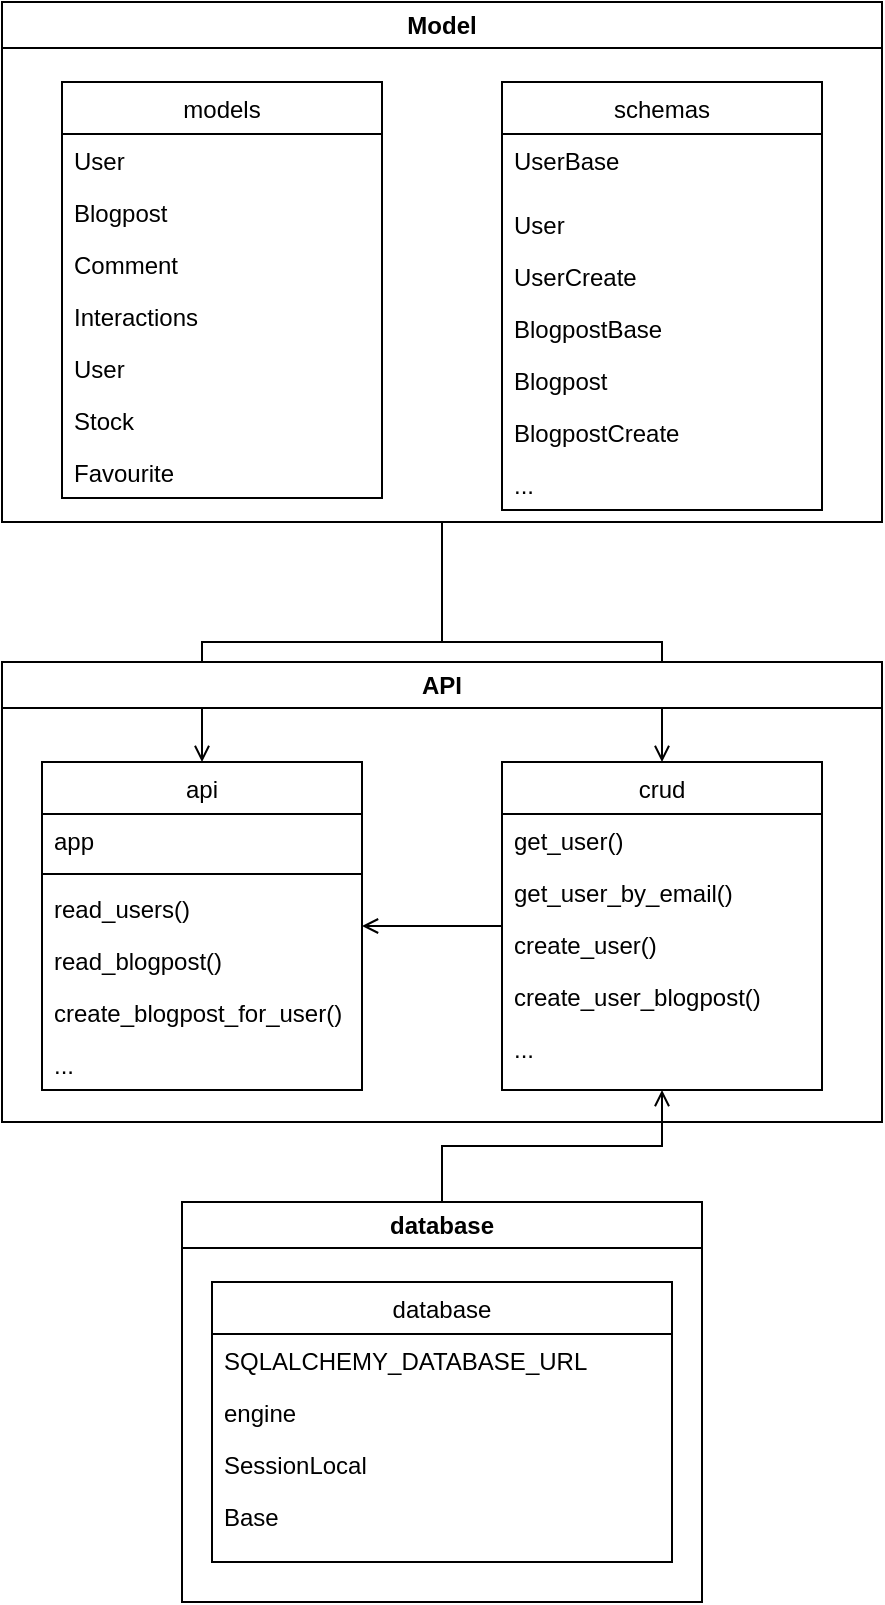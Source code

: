 <mxfile version="20.6.0" type="device"><diagram id="C5RBs43oDa-KdzZeNtuy" name="Page-1"><mxGraphModel dx="739" dy="685" grid="1" gridSize="10" guides="1" tooltips="1" connect="1" arrows="1" fold="1" page="1" pageScale="1" pageWidth="827" pageHeight="1169" math="0" shadow="0"><root><mxCell id="WIyWlLk6GJQsqaUBKTNV-0"/><mxCell id="WIyWlLk6GJQsqaUBKTNV-1" parent="WIyWlLk6GJQsqaUBKTNV-0"/><mxCell id="0ST7KyanePB2QqFXzG4S-54" style="edgeStyle=orthogonalEdgeStyle;rounded=0;orthogonalLoop=1;jettySize=auto;html=1;entryX=0.5;entryY=0;entryDx=0;entryDy=0;endArrow=open;endFill=0;" edge="1" parent="WIyWlLk6GJQsqaUBKTNV-1" source="0ST7KyanePB2QqFXzG4S-38" target="0ST7KyanePB2QqFXzG4S-20"><mxGeometry relative="1" as="geometry"/></mxCell><mxCell id="0ST7KyanePB2QqFXzG4S-102" style="edgeStyle=orthogonalEdgeStyle;rounded=0;orthogonalLoop=1;jettySize=auto;html=1;endArrow=open;endFill=0;" edge="1" parent="WIyWlLk6GJQsqaUBKTNV-1" source="0ST7KyanePB2QqFXzG4S-38" target="0ST7KyanePB2QqFXzG4S-26"><mxGeometry relative="1" as="geometry"/></mxCell><mxCell id="0ST7KyanePB2QqFXzG4S-38" value="Model" style="swimlane;whiteSpace=wrap;html=1;" vertex="1" parent="WIyWlLk6GJQsqaUBKTNV-1"><mxGeometry x="100" y="60" width="440" height="260" as="geometry"/></mxCell><mxCell id="0ST7KyanePB2QqFXzG4S-6" value="models" style="swimlane;fontStyle=0;align=center;verticalAlign=top;childLayout=stackLayout;horizontal=1;startSize=26;horizontalStack=0;resizeParent=1;resizeLast=0;collapsible=1;marginBottom=0;rounded=0;shadow=0;strokeWidth=1;" vertex="1" parent="0ST7KyanePB2QqFXzG4S-38"><mxGeometry x="30" y="40" width="160" height="208" as="geometry"><mxRectangle x="130" y="380" width="160" height="26" as="alternateBounds"/></mxGeometry></mxCell><mxCell id="0ST7KyanePB2QqFXzG4S-56" value="User" style="text;align=left;verticalAlign=top;spacingLeft=4;spacingRight=4;overflow=hidden;rotatable=0;points=[[0,0.5],[1,0.5]];portConstraint=eastwest;rounded=0;shadow=0;html=0;" vertex="1" parent="0ST7KyanePB2QqFXzG4S-6"><mxGeometry y="26" width="160" height="26" as="geometry"/></mxCell><mxCell id="0ST7KyanePB2QqFXzG4S-68" value="Blogpost" style="text;align=left;verticalAlign=top;spacingLeft=4;spacingRight=4;overflow=hidden;rotatable=0;points=[[0,0.5],[1,0.5]];portConstraint=eastwest;rounded=0;shadow=0;html=0;" vertex="1" parent="0ST7KyanePB2QqFXzG4S-6"><mxGeometry y="52" width="160" height="26" as="geometry"/></mxCell><mxCell id="0ST7KyanePB2QqFXzG4S-69" value="Comment" style="text;align=left;verticalAlign=top;spacingLeft=4;spacingRight=4;overflow=hidden;rotatable=0;points=[[0,0.5],[1,0.5]];portConstraint=eastwest;rounded=0;shadow=0;html=0;" vertex="1" parent="0ST7KyanePB2QqFXzG4S-6"><mxGeometry y="78" width="160" height="26" as="geometry"/></mxCell><mxCell id="0ST7KyanePB2QqFXzG4S-7" value="Interactions" style="text;align=left;verticalAlign=top;spacingLeft=4;spacingRight=4;overflow=hidden;rotatable=0;points=[[0,0.5],[1,0.5]];portConstraint=eastwest;" vertex="1" parent="0ST7KyanePB2QqFXzG4S-6"><mxGeometry y="104" width="160" height="26" as="geometry"/></mxCell><mxCell id="0ST7KyanePB2QqFXzG4S-8" value="User" style="text;align=left;verticalAlign=top;spacingLeft=4;spacingRight=4;overflow=hidden;rotatable=0;points=[[0,0.5],[1,0.5]];portConstraint=eastwest;rounded=0;shadow=0;html=0;" vertex="1" parent="0ST7KyanePB2QqFXzG4S-6"><mxGeometry y="130" width="160" height="26" as="geometry"/></mxCell><mxCell id="0ST7KyanePB2QqFXzG4S-70" value="Stock" style="text;align=left;verticalAlign=top;spacingLeft=4;spacingRight=4;overflow=hidden;rotatable=0;points=[[0,0.5],[1,0.5]];portConstraint=eastwest;rounded=0;shadow=0;html=0;" vertex="1" parent="0ST7KyanePB2QqFXzG4S-6"><mxGeometry y="156" width="160" height="26" as="geometry"/></mxCell><mxCell id="0ST7KyanePB2QqFXzG4S-71" value="Favourite" style="text;align=left;verticalAlign=top;spacingLeft=4;spacingRight=4;overflow=hidden;rotatable=0;points=[[0,0.5],[1,0.5]];portConstraint=eastwest;rounded=0;shadow=0;html=0;" vertex="1" parent="0ST7KyanePB2QqFXzG4S-6"><mxGeometry y="182" width="160" height="26" as="geometry"/></mxCell><mxCell id="0ST7KyanePB2QqFXzG4S-80" value="schemas" style="swimlane;fontStyle=0;align=center;verticalAlign=top;childLayout=stackLayout;horizontal=1;startSize=26;horizontalStack=0;resizeParent=1;resizeLast=0;collapsible=1;marginBottom=0;rounded=0;shadow=0;strokeWidth=1;" vertex="1" parent="0ST7KyanePB2QqFXzG4S-38"><mxGeometry x="250" y="40" width="160" height="214" as="geometry"><mxRectangle x="130" y="380" width="160" height="26" as="alternateBounds"/></mxGeometry></mxCell><mxCell id="0ST7KyanePB2QqFXzG4S-81" value="UserBase" style="text;align=left;verticalAlign=top;spacingLeft=4;spacingRight=4;overflow=hidden;rotatable=0;points=[[0,0.5],[1,0.5]];portConstraint=eastwest;rounded=0;shadow=0;html=0;" vertex="1" parent="0ST7KyanePB2QqFXzG4S-80"><mxGeometry y="26" width="160" height="32" as="geometry"/></mxCell><mxCell id="0ST7KyanePB2QqFXzG4S-82" value="User" style="text;align=left;verticalAlign=top;spacingLeft=4;spacingRight=4;overflow=hidden;rotatable=0;points=[[0,0.5],[1,0.5]];portConstraint=eastwest;rounded=0;shadow=0;html=0;" vertex="1" parent="0ST7KyanePB2QqFXzG4S-80"><mxGeometry y="58" width="160" height="26" as="geometry"/></mxCell><mxCell id="0ST7KyanePB2QqFXzG4S-83" value="UserCreate" style="text;align=left;verticalAlign=top;spacingLeft=4;spacingRight=4;overflow=hidden;rotatable=0;points=[[0,0.5],[1,0.5]];portConstraint=eastwest;rounded=0;shadow=0;html=0;" vertex="1" parent="0ST7KyanePB2QqFXzG4S-80"><mxGeometry y="84" width="160" height="26" as="geometry"/></mxCell><mxCell id="0ST7KyanePB2QqFXzG4S-84" value="BlogpostBase" style="text;align=left;verticalAlign=top;spacingLeft=4;spacingRight=4;overflow=hidden;rotatable=0;points=[[0,0.5],[1,0.5]];portConstraint=eastwest;" vertex="1" parent="0ST7KyanePB2QqFXzG4S-80"><mxGeometry y="110" width="160" height="26" as="geometry"/></mxCell><mxCell id="0ST7KyanePB2QqFXzG4S-85" value="Blogpost" style="text;align=left;verticalAlign=top;spacingLeft=4;spacingRight=4;overflow=hidden;rotatable=0;points=[[0,0.5],[1,0.5]];portConstraint=eastwest;rounded=0;shadow=0;html=0;" vertex="1" parent="0ST7KyanePB2QqFXzG4S-80"><mxGeometry y="136" width="160" height="26" as="geometry"/></mxCell><mxCell id="0ST7KyanePB2QqFXzG4S-86" value="BlogpostCreate" style="text;align=left;verticalAlign=top;spacingLeft=4;spacingRight=4;overflow=hidden;rotatable=0;points=[[0,0.5],[1,0.5]];portConstraint=eastwest;rounded=0;shadow=0;html=0;" vertex="1" parent="0ST7KyanePB2QqFXzG4S-80"><mxGeometry y="162" width="160" height="26" as="geometry"/></mxCell><mxCell id="0ST7KyanePB2QqFXzG4S-87" value="..." style="text;align=left;verticalAlign=top;spacingLeft=4;spacingRight=4;overflow=hidden;rotatable=0;points=[[0,0.5],[1,0.5]];portConstraint=eastwest;rounded=0;shadow=0;html=0;" vertex="1" parent="0ST7KyanePB2QqFXzG4S-80"><mxGeometry y="188" width="160" height="26" as="geometry"/></mxCell><mxCell id="0ST7KyanePB2QqFXzG4S-39" value="API" style="swimlane;whiteSpace=wrap;html=1;" vertex="1" parent="WIyWlLk6GJQsqaUBKTNV-1"><mxGeometry x="100" y="390" width="440" height="230" as="geometry"/></mxCell><mxCell id="0ST7KyanePB2QqFXzG4S-20" value="api" style="swimlane;fontStyle=0;align=center;verticalAlign=top;childLayout=stackLayout;horizontal=1;startSize=26;horizontalStack=0;resizeParent=1;resizeLast=0;collapsible=1;marginBottom=0;rounded=0;shadow=0;strokeWidth=1;" vertex="1" parent="0ST7KyanePB2QqFXzG4S-39"><mxGeometry x="20" y="50" width="160" height="164" as="geometry"><mxRectangle x="130" y="380" width="160" height="26" as="alternateBounds"/></mxGeometry></mxCell><mxCell id="0ST7KyanePB2QqFXzG4S-21" value="app" style="text;align=left;verticalAlign=top;spacingLeft=4;spacingRight=4;overflow=hidden;rotatable=0;points=[[0,0.5],[1,0.5]];portConstraint=eastwest;" vertex="1" parent="0ST7KyanePB2QqFXzG4S-20"><mxGeometry y="26" width="160" height="26" as="geometry"/></mxCell><mxCell id="0ST7KyanePB2QqFXzG4S-23" value="" style="line;html=1;strokeWidth=1;align=left;verticalAlign=middle;spacingTop=-1;spacingLeft=3;spacingRight=3;rotatable=0;labelPosition=right;points=[];portConstraint=eastwest;" vertex="1" parent="0ST7KyanePB2QqFXzG4S-20"><mxGeometry y="52" width="160" height="8" as="geometry"/></mxCell><mxCell id="0ST7KyanePB2QqFXzG4S-25" value="read_users()" style="text;align=left;verticalAlign=top;spacingLeft=4;spacingRight=4;overflow=hidden;rotatable=0;points=[[0,0.5],[1,0.5]];portConstraint=eastwest;" vertex="1" parent="0ST7KyanePB2QqFXzG4S-20"><mxGeometry y="60" width="160" height="26" as="geometry"/></mxCell><mxCell id="0ST7KyanePB2QqFXzG4S-88" value="read_blogpost()" style="text;align=left;verticalAlign=top;spacingLeft=4;spacingRight=4;overflow=hidden;rotatable=0;points=[[0,0.5],[1,0.5]];portConstraint=eastwest;" vertex="1" parent="0ST7KyanePB2QqFXzG4S-20"><mxGeometry y="86" width="160" height="26" as="geometry"/></mxCell><mxCell id="0ST7KyanePB2QqFXzG4S-89" value="create_blogpost_for_user()" style="text;align=left;verticalAlign=top;spacingLeft=4;spacingRight=4;overflow=hidden;rotatable=0;points=[[0,0.5],[1,0.5]];portConstraint=eastwest;" vertex="1" parent="0ST7KyanePB2QqFXzG4S-20"><mxGeometry y="112" width="160" height="26" as="geometry"/></mxCell><mxCell id="0ST7KyanePB2QqFXzG4S-90" value="..." style="text;align=left;verticalAlign=top;spacingLeft=4;spacingRight=4;overflow=hidden;rotatable=0;points=[[0,0.5],[1,0.5]];portConstraint=eastwest;" vertex="1" parent="0ST7KyanePB2QqFXzG4S-20"><mxGeometry y="138" width="160" height="26" as="geometry"/></mxCell><mxCell id="0ST7KyanePB2QqFXzG4S-99" style="edgeStyle=orthogonalEdgeStyle;rounded=0;orthogonalLoop=1;jettySize=auto;html=1;endArrow=open;endFill=0;" edge="1" parent="0ST7KyanePB2QqFXzG4S-39" source="0ST7KyanePB2QqFXzG4S-26" target="0ST7KyanePB2QqFXzG4S-20"><mxGeometry relative="1" as="geometry"/></mxCell><mxCell id="0ST7KyanePB2QqFXzG4S-26" value="crud" style="swimlane;fontStyle=0;align=center;verticalAlign=top;childLayout=stackLayout;horizontal=1;startSize=26;horizontalStack=0;resizeParent=1;resizeLast=0;collapsible=1;marginBottom=0;rounded=0;shadow=0;strokeWidth=1;" vertex="1" parent="0ST7KyanePB2QqFXzG4S-39"><mxGeometry x="250" y="50" width="160" height="164" as="geometry"><mxRectangle x="130" y="380" width="160" height="26" as="alternateBounds"/></mxGeometry></mxCell><mxCell id="0ST7KyanePB2QqFXzG4S-31" value="get_user()" style="text;align=left;verticalAlign=top;spacingLeft=4;spacingRight=4;overflow=hidden;rotatable=0;points=[[0,0.5],[1,0.5]];portConstraint=eastwest;" vertex="1" parent="0ST7KyanePB2QqFXzG4S-26"><mxGeometry y="26" width="160" height="26" as="geometry"/></mxCell><mxCell id="0ST7KyanePB2QqFXzG4S-91" value="get_user_by_email()" style="text;align=left;verticalAlign=top;spacingLeft=4;spacingRight=4;overflow=hidden;rotatable=0;points=[[0,0.5],[1,0.5]];portConstraint=eastwest;" vertex="1" parent="0ST7KyanePB2QqFXzG4S-26"><mxGeometry y="52" width="160" height="26" as="geometry"/></mxCell><mxCell id="0ST7KyanePB2QqFXzG4S-96" value="create_user()" style="text;align=left;verticalAlign=top;spacingLeft=4;spacingRight=4;overflow=hidden;rotatable=0;points=[[0,0.5],[1,0.5]];portConstraint=eastwest;" vertex="1" parent="0ST7KyanePB2QqFXzG4S-26"><mxGeometry y="78" width="160" height="26" as="geometry"/></mxCell><mxCell id="0ST7KyanePB2QqFXzG4S-97" value="create_user_blogpost()" style="text;align=left;verticalAlign=top;spacingLeft=4;spacingRight=4;overflow=hidden;rotatable=0;points=[[0,0.5],[1,0.5]];portConstraint=eastwest;" vertex="1" parent="0ST7KyanePB2QqFXzG4S-26"><mxGeometry y="104" width="160" height="26" as="geometry"/></mxCell><mxCell id="0ST7KyanePB2QqFXzG4S-98" value="..." style="text;align=left;verticalAlign=top;spacingLeft=4;spacingRight=4;overflow=hidden;rotatable=0;points=[[0,0.5],[1,0.5]];portConstraint=eastwest;" vertex="1" parent="0ST7KyanePB2QqFXzG4S-26"><mxGeometry y="130" width="160" height="26" as="geometry"/></mxCell><mxCell id="0ST7KyanePB2QqFXzG4S-53" style="edgeStyle=orthogonalEdgeStyle;rounded=0;orthogonalLoop=1;jettySize=auto;html=1;entryX=0.5;entryY=1;entryDx=0;entryDy=0;endArrow=open;endFill=0;" edge="1" parent="WIyWlLk6GJQsqaUBKTNV-1" source="0ST7KyanePB2QqFXzG4S-40" target="0ST7KyanePB2QqFXzG4S-26"><mxGeometry relative="1" as="geometry"/></mxCell><mxCell id="0ST7KyanePB2QqFXzG4S-40" value="database" style="swimlane;whiteSpace=wrap;html=1;" vertex="1" parent="WIyWlLk6GJQsqaUBKTNV-1"><mxGeometry x="190" y="660" width="260" height="200" as="geometry"/></mxCell><mxCell id="0ST7KyanePB2QqFXzG4S-32" value="database" style="swimlane;fontStyle=0;align=center;verticalAlign=top;childLayout=stackLayout;horizontal=1;startSize=26;horizontalStack=0;resizeParent=1;resizeLast=0;collapsible=1;marginBottom=0;rounded=0;shadow=0;strokeWidth=1;" vertex="1" parent="0ST7KyanePB2QqFXzG4S-40"><mxGeometry x="15" y="40" width="230" height="140" as="geometry"><mxRectangle x="130" y="380" width="160" height="26" as="alternateBounds"/></mxGeometry></mxCell><mxCell id="0ST7KyanePB2QqFXzG4S-33" value="SQLALCHEMY_DATABASE_URL" style="text;align=left;verticalAlign=top;spacingLeft=4;spacingRight=4;overflow=hidden;rotatable=0;points=[[0,0.5],[1,0.5]];portConstraint=eastwest;" vertex="1" parent="0ST7KyanePB2QqFXzG4S-32"><mxGeometry y="26" width="230" height="26" as="geometry"/></mxCell><mxCell id="0ST7KyanePB2QqFXzG4S-34" value="engine" style="text;align=left;verticalAlign=top;spacingLeft=4;spacingRight=4;overflow=hidden;rotatable=0;points=[[0,0.5],[1,0.5]];portConstraint=eastwest;rounded=0;shadow=0;html=0;" vertex="1" parent="0ST7KyanePB2QqFXzG4S-32"><mxGeometry y="52" width="230" height="26" as="geometry"/></mxCell><mxCell id="0ST7KyanePB2QqFXzG4S-100" value="SessionLocal" style="text;align=left;verticalAlign=top;spacingLeft=4;spacingRight=4;overflow=hidden;rotatable=0;points=[[0,0.5],[1,0.5]];portConstraint=eastwest;rounded=0;shadow=0;html=0;" vertex="1" parent="0ST7KyanePB2QqFXzG4S-32"><mxGeometry y="78" width="230" height="26" as="geometry"/></mxCell><mxCell id="0ST7KyanePB2QqFXzG4S-101" value="Base" style="text;align=left;verticalAlign=top;spacingLeft=4;spacingRight=4;overflow=hidden;rotatable=0;points=[[0,0.5],[1,0.5]];portConstraint=eastwest;rounded=0;shadow=0;html=0;" vertex="1" parent="0ST7KyanePB2QqFXzG4S-32"><mxGeometry y="104" width="230" height="26" as="geometry"/></mxCell></root></mxGraphModel></diagram></mxfile>